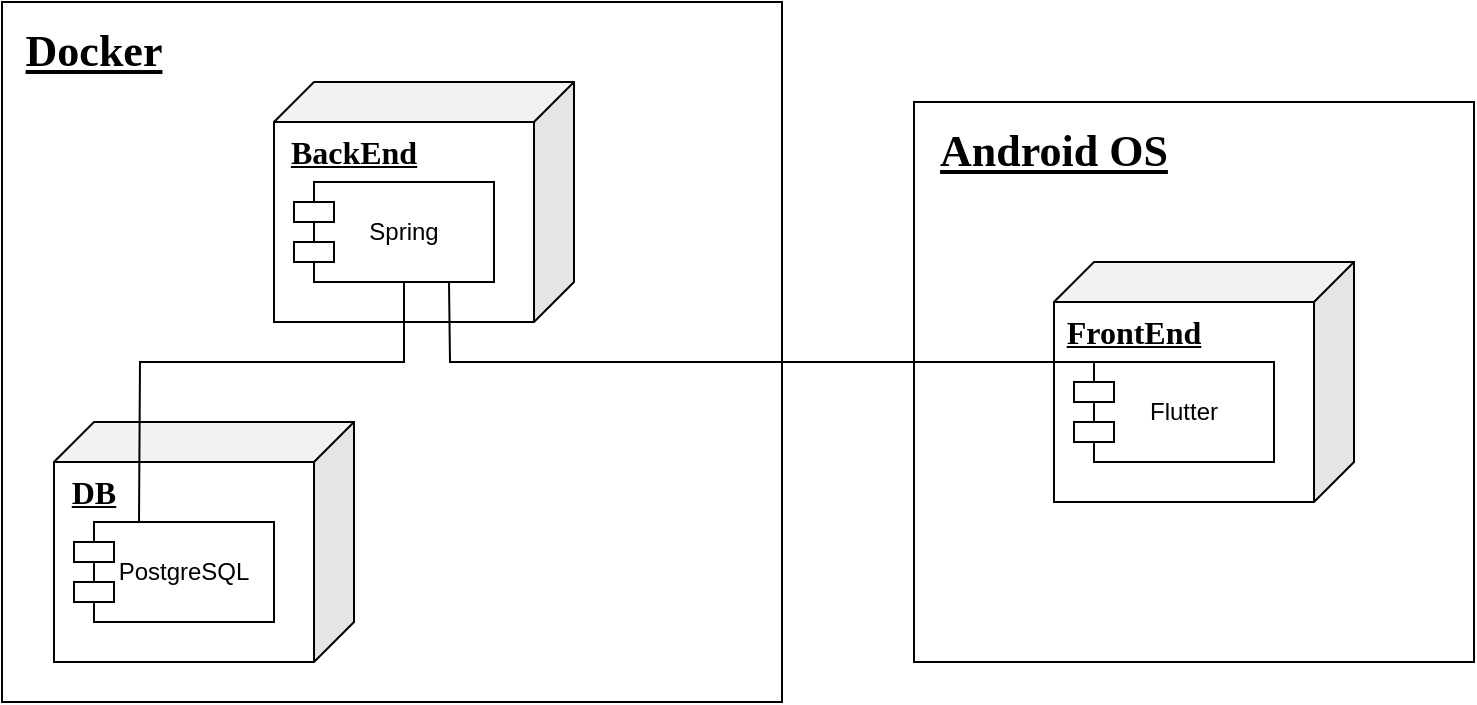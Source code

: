 <mxfile version="24.0.5" type="device">
  <diagram name="Страница — 1" id="3HpP6PFuxwMjffoTaPqk">
    <mxGraphModel dx="1050" dy="557" grid="1" gridSize="10" guides="1" tooltips="1" connect="1" arrows="1" fold="1" page="1" pageScale="1" pageWidth="827" pageHeight="1169" math="0" shadow="0">
      <root>
        <mxCell id="0" />
        <mxCell id="1" parent="0" />
        <mxCell id="tYHoVu3lLdIAYSy5rbmb-2" value="" style="rounded=0;whiteSpace=wrap;html=1;" vertex="1" parent="1">
          <mxGeometry x="480" y="120" width="280" height="280" as="geometry" />
        </mxCell>
        <mxCell id="GuPjeiB4Vvk6E0f5icBI-1" value="" style="rounded=0;whiteSpace=wrap;html=1;" parent="1" vertex="1">
          <mxGeometry x="24" y="70" width="390" height="350" as="geometry" />
        </mxCell>
        <mxCell id="GuPjeiB4Vvk6E0f5icBI-2" value="&lt;font size=&quot;1&quot; face=&quot;Times New Roman&quot;&gt;&lt;b&gt;&lt;u style=&quot;font-size: 22px;&quot;&gt;Docker&lt;/u&gt;&lt;/b&gt;&lt;/font&gt;" style="text;html=1;align=center;verticalAlign=middle;whiteSpace=wrap;rounded=0;" parent="1" vertex="1">
          <mxGeometry x="40" y="80" width="60" height="30" as="geometry" />
        </mxCell>
        <mxCell id="GuPjeiB4Vvk6E0f5icBI-14" value="" style="group" parent="1" vertex="1" connectable="0">
          <mxGeometry x="40" y="280" width="160" height="120" as="geometry" />
        </mxCell>
        <mxCell id="GuPjeiB4Vvk6E0f5icBI-6" value="" style="shape=cube;whiteSpace=wrap;html=1;boundedLbl=1;backgroundOutline=1;darkOpacity=0.05;darkOpacity2=0.1;flipV=0;flipH=1;" parent="GuPjeiB4Vvk6E0f5icBI-14" vertex="1">
          <mxGeometry x="10" width="150" height="120" as="geometry" />
        </mxCell>
        <mxCell id="GuPjeiB4Vvk6E0f5icBI-8" value="" style="rounded=0;whiteSpace=wrap;html=1;" parent="GuPjeiB4Vvk6E0f5icBI-14" vertex="1">
          <mxGeometry x="30" y="50" width="90" height="50" as="geometry" />
        </mxCell>
        <mxCell id="GuPjeiB4Vvk6E0f5icBI-9" value="" style="rounded=0;whiteSpace=wrap;html=1;" parent="GuPjeiB4Vvk6E0f5icBI-14" vertex="1">
          <mxGeometry x="20" y="60" width="20" height="10" as="geometry" />
        </mxCell>
        <mxCell id="GuPjeiB4Vvk6E0f5icBI-11" value="" style="rounded=0;whiteSpace=wrap;html=1;" parent="GuPjeiB4Vvk6E0f5icBI-14" vertex="1">
          <mxGeometry x="20" y="80" width="20" height="10" as="geometry" />
        </mxCell>
        <mxCell id="GuPjeiB4Vvk6E0f5icBI-12" value="&lt;font size=&quot;1&quot; face=&quot;Times New Roman&quot;&gt;&lt;b style=&quot;font-size: 16px;&quot;&gt;&lt;u&gt;DB&lt;/u&gt;&lt;/b&gt;&lt;/font&gt;" style="text;html=1;align=center;verticalAlign=middle;whiteSpace=wrap;rounded=0;" parent="GuPjeiB4Vvk6E0f5icBI-14" vertex="1">
          <mxGeometry y="20" width="60" height="30" as="geometry" />
        </mxCell>
        <mxCell id="GuPjeiB4Vvk6E0f5icBI-13" value="PostgreSQL" style="text;html=1;align=center;verticalAlign=middle;whiteSpace=wrap;rounded=0;" parent="GuPjeiB4Vvk6E0f5icBI-14" vertex="1">
          <mxGeometry x="45" y="60" width="60" height="30" as="geometry" />
        </mxCell>
        <mxCell id="GuPjeiB4Vvk6E0f5icBI-15" value="" style="group" parent="1" vertex="1" connectable="0">
          <mxGeometry x="150" y="110" width="160" height="120" as="geometry" />
        </mxCell>
        <mxCell id="GuPjeiB4Vvk6E0f5icBI-16" value="" style="shape=cube;whiteSpace=wrap;html=1;boundedLbl=1;backgroundOutline=1;darkOpacity=0.05;darkOpacity2=0.1;flipV=0;flipH=1;" parent="GuPjeiB4Vvk6E0f5icBI-15" vertex="1">
          <mxGeometry x="10" width="150" height="120" as="geometry" />
        </mxCell>
        <mxCell id="GuPjeiB4Vvk6E0f5icBI-17" value="" style="rounded=0;whiteSpace=wrap;html=1;" parent="GuPjeiB4Vvk6E0f5icBI-15" vertex="1">
          <mxGeometry x="30" y="50" width="90" height="50" as="geometry" />
        </mxCell>
        <mxCell id="GuPjeiB4Vvk6E0f5icBI-18" value="" style="rounded=0;whiteSpace=wrap;html=1;" parent="GuPjeiB4Vvk6E0f5icBI-15" vertex="1">
          <mxGeometry x="20" y="60" width="20" height="10" as="geometry" />
        </mxCell>
        <mxCell id="GuPjeiB4Vvk6E0f5icBI-19" value="" style="rounded=0;whiteSpace=wrap;html=1;" parent="GuPjeiB4Vvk6E0f5icBI-15" vertex="1">
          <mxGeometry x="20" y="80" width="20" height="10" as="geometry" />
        </mxCell>
        <mxCell id="GuPjeiB4Vvk6E0f5icBI-20" value="&lt;font size=&quot;1&quot; face=&quot;Times New Roman&quot;&gt;&lt;b style=&quot;font-size: 16px;&quot;&gt;&lt;u&gt;BackEnd&lt;/u&gt;&lt;/b&gt;&lt;/font&gt;" style="text;html=1;align=center;verticalAlign=middle;whiteSpace=wrap;rounded=0;" parent="GuPjeiB4Vvk6E0f5icBI-15" vertex="1">
          <mxGeometry x="20" y="20" width="60" height="30" as="geometry" />
        </mxCell>
        <mxCell id="GuPjeiB4Vvk6E0f5icBI-21" value="Spring" style="text;html=1;align=center;verticalAlign=middle;whiteSpace=wrap;rounded=0;" parent="GuPjeiB4Vvk6E0f5icBI-15" vertex="1">
          <mxGeometry x="45" y="60" width="60" height="30" as="geometry" />
        </mxCell>
        <mxCell id="GuPjeiB4Vvk6E0f5icBI-22" value="" style="group" parent="1" vertex="1" connectable="0">
          <mxGeometry x="540" y="200" width="190" height="170" as="geometry" />
        </mxCell>
        <mxCell id="GuPjeiB4Vvk6E0f5icBI-23" value="" style="shape=cube;whiteSpace=wrap;html=1;boundedLbl=1;backgroundOutline=1;darkOpacity=0.05;darkOpacity2=0.1;flipV=0;flipH=1;" parent="GuPjeiB4Vvk6E0f5icBI-22" vertex="1">
          <mxGeometry x="10" width="150" height="120" as="geometry" />
        </mxCell>
        <mxCell id="GuPjeiB4Vvk6E0f5icBI-24" value="" style="rounded=0;whiteSpace=wrap;html=1;" parent="GuPjeiB4Vvk6E0f5icBI-22" vertex="1">
          <mxGeometry x="30" y="50" width="90" height="50" as="geometry" />
        </mxCell>
        <mxCell id="GuPjeiB4Vvk6E0f5icBI-25" value="" style="rounded=0;whiteSpace=wrap;html=1;" parent="GuPjeiB4Vvk6E0f5icBI-22" vertex="1">
          <mxGeometry x="20" y="60" width="20" height="10" as="geometry" />
        </mxCell>
        <mxCell id="GuPjeiB4Vvk6E0f5icBI-26" value="" style="rounded=0;whiteSpace=wrap;html=1;" parent="GuPjeiB4Vvk6E0f5icBI-22" vertex="1">
          <mxGeometry x="20" y="80" width="20" height="10" as="geometry" />
        </mxCell>
        <mxCell id="GuPjeiB4Vvk6E0f5icBI-27" value="&lt;font size=&quot;1&quot; face=&quot;Times New Roman&quot;&gt;&lt;b style=&quot;font-size: 16px;&quot;&gt;&lt;u&gt;FrontEnd&lt;/u&gt;&lt;/b&gt;&lt;/font&gt;" style="text;html=1;align=center;verticalAlign=middle;whiteSpace=wrap;rounded=0;" parent="GuPjeiB4Vvk6E0f5icBI-22" vertex="1">
          <mxGeometry x="20" y="20" width="60" height="30" as="geometry" />
        </mxCell>
        <mxCell id="GuPjeiB4Vvk6E0f5icBI-28" value="Flutter" style="text;html=1;align=center;verticalAlign=middle;whiteSpace=wrap;rounded=0;" parent="GuPjeiB4Vvk6E0f5icBI-22" vertex="1">
          <mxGeometry x="45" y="60" width="60" height="30" as="geometry" />
        </mxCell>
        <mxCell id="gHQUOAf359CfWs1BCbeZ-1" value="" style="endArrow=none;html=1;rounded=0;exitX=0.25;exitY=0;exitDx=0;exitDy=0;entryX=0.5;entryY=1;entryDx=0;entryDy=0;" parent="1" source="GuPjeiB4Vvk6E0f5icBI-8" target="GuPjeiB4Vvk6E0f5icBI-17" edge="1">
          <mxGeometry width="50" height="50" relative="1" as="geometry">
            <mxPoint x="230" y="270" as="sourcePoint" />
            <mxPoint x="280" y="220" as="targetPoint" />
            <Array as="points">
              <mxPoint x="93" y="250" />
              <mxPoint x="160" y="250" />
              <mxPoint x="225" y="250" />
            </Array>
          </mxGeometry>
        </mxCell>
        <mxCell id="gHQUOAf359CfWs1BCbeZ-2" value="" style="endArrow=none;html=1;rounded=0;exitX=0.75;exitY=0;exitDx=0;exitDy=0;entryX=0.75;entryY=1;entryDx=0;entryDy=0;" parent="1" source="GuPjeiB4Vvk6E0f5icBI-24" target="GuPjeiB4Vvk6E0f5icBI-17" edge="1">
          <mxGeometry width="50" height="50" relative="1" as="geometry">
            <mxPoint x="223" y="330" as="sourcePoint" />
            <mxPoint x="419" y="210" as="targetPoint" />
            <Array as="points">
              <mxPoint x="588" y="250" />
              <mxPoint x="248" y="250" />
            </Array>
          </mxGeometry>
        </mxCell>
        <mxCell id="tYHoVu3lLdIAYSy5rbmb-3" value="&lt;font face=&quot;Times New Roman&quot;&gt;&lt;span style=&quot;font-size: 22px;&quot;&gt;&lt;b&gt;&lt;u&gt;Android OS&lt;/u&gt;&lt;/b&gt;&lt;/span&gt;&lt;/font&gt;" style="text;html=1;align=center;verticalAlign=middle;whiteSpace=wrap;rounded=0;" vertex="1" parent="1">
          <mxGeometry x="490" y="130" width="120" height="30" as="geometry" />
        </mxCell>
      </root>
    </mxGraphModel>
  </diagram>
</mxfile>
